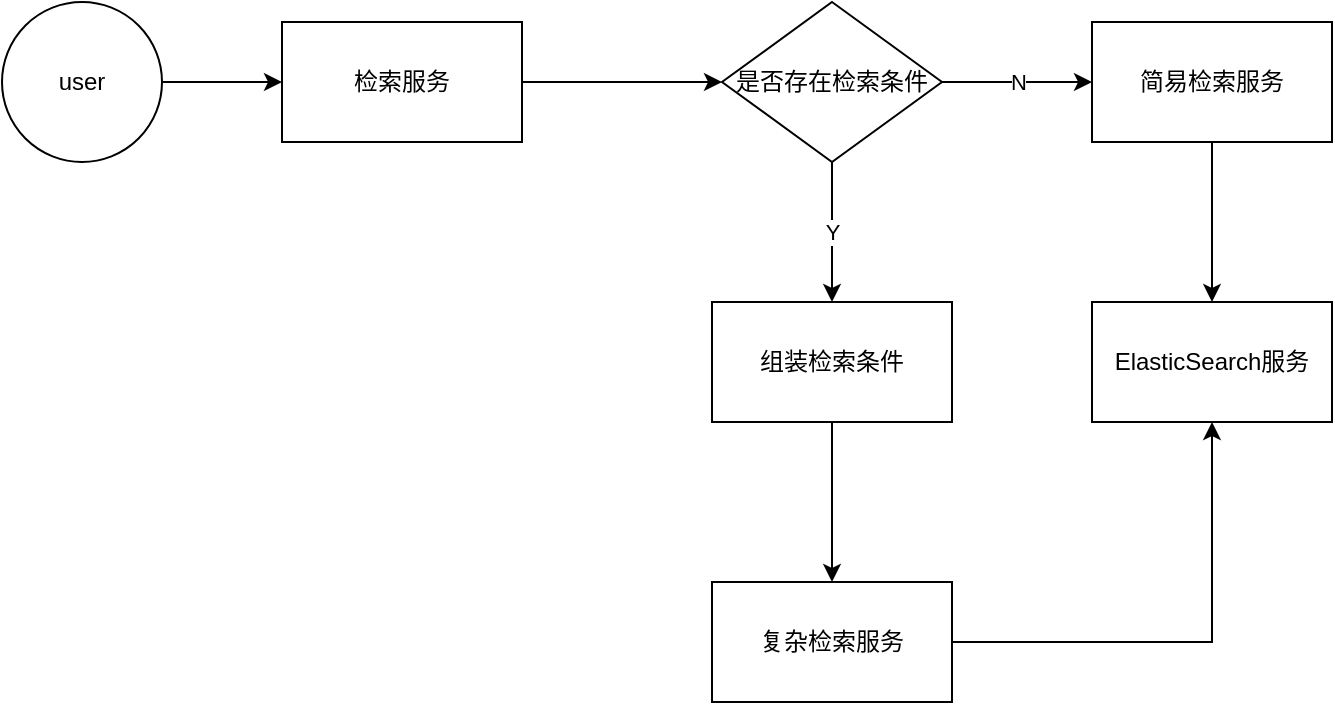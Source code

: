 <mxfile version="20.5.3" type="github">
  <diagram id="C5RBs43oDa-KdzZeNtuy" name="Page-1">
    <mxGraphModel dx="868" dy="450" grid="1" gridSize="10" guides="1" tooltips="1" connect="1" arrows="1" fold="1" page="1" pageScale="1" pageWidth="827" pageHeight="1169" math="0" shadow="0">
      <root>
        <mxCell id="WIyWlLk6GJQsqaUBKTNV-0" />
        <mxCell id="WIyWlLk6GJQsqaUBKTNV-1" parent="WIyWlLk6GJQsqaUBKTNV-0" />
        <mxCell id="npbMHm5W9uEO5o3hmE4c-7" value="" style="edgeStyle=orthogonalEdgeStyle;rounded=0;orthogonalLoop=1;jettySize=auto;html=1;" edge="1" parent="WIyWlLk6GJQsqaUBKTNV-1" source="npbMHm5W9uEO5o3hmE4c-1" target="npbMHm5W9uEO5o3hmE4c-6">
          <mxGeometry relative="1" as="geometry" />
        </mxCell>
        <mxCell id="npbMHm5W9uEO5o3hmE4c-1" value="user" style="ellipse;whiteSpace=wrap;html=1;aspect=fixed;" vertex="1" parent="WIyWlLk6GJQsqaUBKTNV-1">
          <mxGeometry x="30" y="140" width="80" height="80" as="geometry" />
        </mxCell>
        <mxCell id="npbMHm5W9uEO5o3hmE4c-9" value="" style="edgeStyle=orthogonalEdgeStyle;rounded=0;orthogonalLoop=1;jettySize=auto;html=1;" edge="1" parent="WIyWlLk6GJQsqaUBKTNV-1" source="npbMHm5W9uEO5o3hmE4c-6" target="npbMHm5W9uEO5o3hmE4c-8">
          <mxGeometry relative="1" as="geometry" />
        </mxCell>
        <mxCell id="npbMHm5W9uEO5o3hmE4c-6" value="检索服务" style="whiteSpace=wrap;html=1;" vertex="1" parent="WIyWlLk6GJQsqaUBKTNV-1">
          <mxGeometry x="170" y="150" width="120" height="60" as="geometry" />
        </mxCell>
        <mxCell id="npbMHm5W9uEO5o3hmE4c-11" value="N" style="edgeStyle=orthogonalEdgeStyle;rounded=0;orthogonalLoop=1;jettySize=auto;html=1;" edge="1" parent="WIyWlLk6GJQsqaUBKTNV-1" source="npbMHm5W9uEO5o3hmE4c-8" target="npbMHm5W9uEO5o3hmE4c-10">
          <mxGeometry relative="1" as="geometry" />
        </mxCell>
        <mxCell id="npbMHm5W9uEO5o3hmE4c-15" value="Y" style="edgeStyle=orthogonalEdgeStyle;rounded=0;orthogonalLoop=1;jettySize=auto;html=1;" edge="1" parent="WIyWlLk6GJQsqaUBKTNV-1" source="npbMHm5W9uEO5o3hmE4c-8" target="npbMHm5W9uEO5o3hmE4c-14">
          <mxGeometry relative="1" as="geometry" />
        </mxCell>
        <mxCell id="npbMHm5W9uEO5o3hmE4c-8" value="是否存在检索条件" style="rhombus;whiteSpace=wrap;html=1;" vertex="1" parent="WIyWlLk6GJQsqaUBKTNV-1">
          <mxGeometry x="390" y="140" width="110" height="80" as="geometry" />
        </mxCell>
        <mxCell id="npbMHm5W9uEO5o3hmE4c-13" value="" style="edgeStyle=orthogonalEdgeStyle;rounded=0;orthogonalLoop=1;jettySize=auto;html=1;" edge="1" parent="WIyWlLk6GJQsqaUBKTNV-1" source="npbMHm5W9uEO5o3hmE4c-10" target="npbMHm5W9uEO5o3hmE4c-12">
          <mxGeometry relative="1" as="geometry" />
        </mxCell>
        <mxCell id="npbMHm5W9uEO5o3hmE4c-10" value="简易检索服务" style="whiteSpace=wrap;html=1;" vertex="1" parent="WIyWlLk6GJQsqaUBKTNV-1">
          <mxGeometry x="575" y="150" width="120" height="60" as="geometry" />
        </mxCell>
        <mxCell id="npbMHm5W9uEO5o3hmE4c-12" value="ElasticSearch服务" style="whiteSpace=wrap;html=1;" vertex="1" parent="WIyWlLk6GJQsqaUBKTNV-1">
          <mxGeometry x="575" y="290" width="120" height="60" as="geometry" />
        </mxCell>
        <mxCell id="npbMHm5W9uEO5o3hmE4c-17" value="" style="edgeStyle=orthogonalEdgeStyle;rounded=0;orthogonalLoop=1;jettySize=auto;html=1;" edge="1" parent="WIyWlLk6GJQsqaUBKTNV-1" source="npbMHm5W9uEO5o3hmE4c-14" target="npbMHm5W9uEO5o3hmE4c-16">
          <mxGeometry relative="1" as="geometry" />
        </mxCell>
        <mxCell id="npbMHm5W9uEO5o3hmE4c-14" value="组装检索条件" style="whiteSpace=wrap;html=1;" vertex="1" parent="WIyWlLk6GJQsqaUBKTNV-1">
          <mxGeometry x="385" y="290" width="120" height="60" as="geometry" />
        </mxCell>
        <mxCell id="npbMHm5W9uEO5o3hmE4c-18" style="edgeStyle=orthogonalEdgeStyle;rounded=0;orthogonalLoop=1;jettySize=auto;html=1;entryX=0.5;entryY=1;entryDx=0;entryDy=0;" edge="1" parent="WIyWlLk6GJQsqaUBKTNV-1" source="npbMHm5W9uEO5o3hmE4c-16" target="npbMHm5W9uEO5o3hmE4c-12">
          <mxGeometry relative="1" as="geometry" />
        </mxCell>
        <mxCell id="npbMHm5W9uEO5o3hmE4c-16" value="复杂检索服务" style="whiteSpace=wrap;html=1;" vertex="1" parent="WIyWlLk6GJQsqaUBKTNV-1">
          <mxGeometry x="385" y="430" width="120" height="60" as="geometry" />
        </mxCell>
      </root>
    </mxGraphModel>
  </diagram>
</mxfile>

